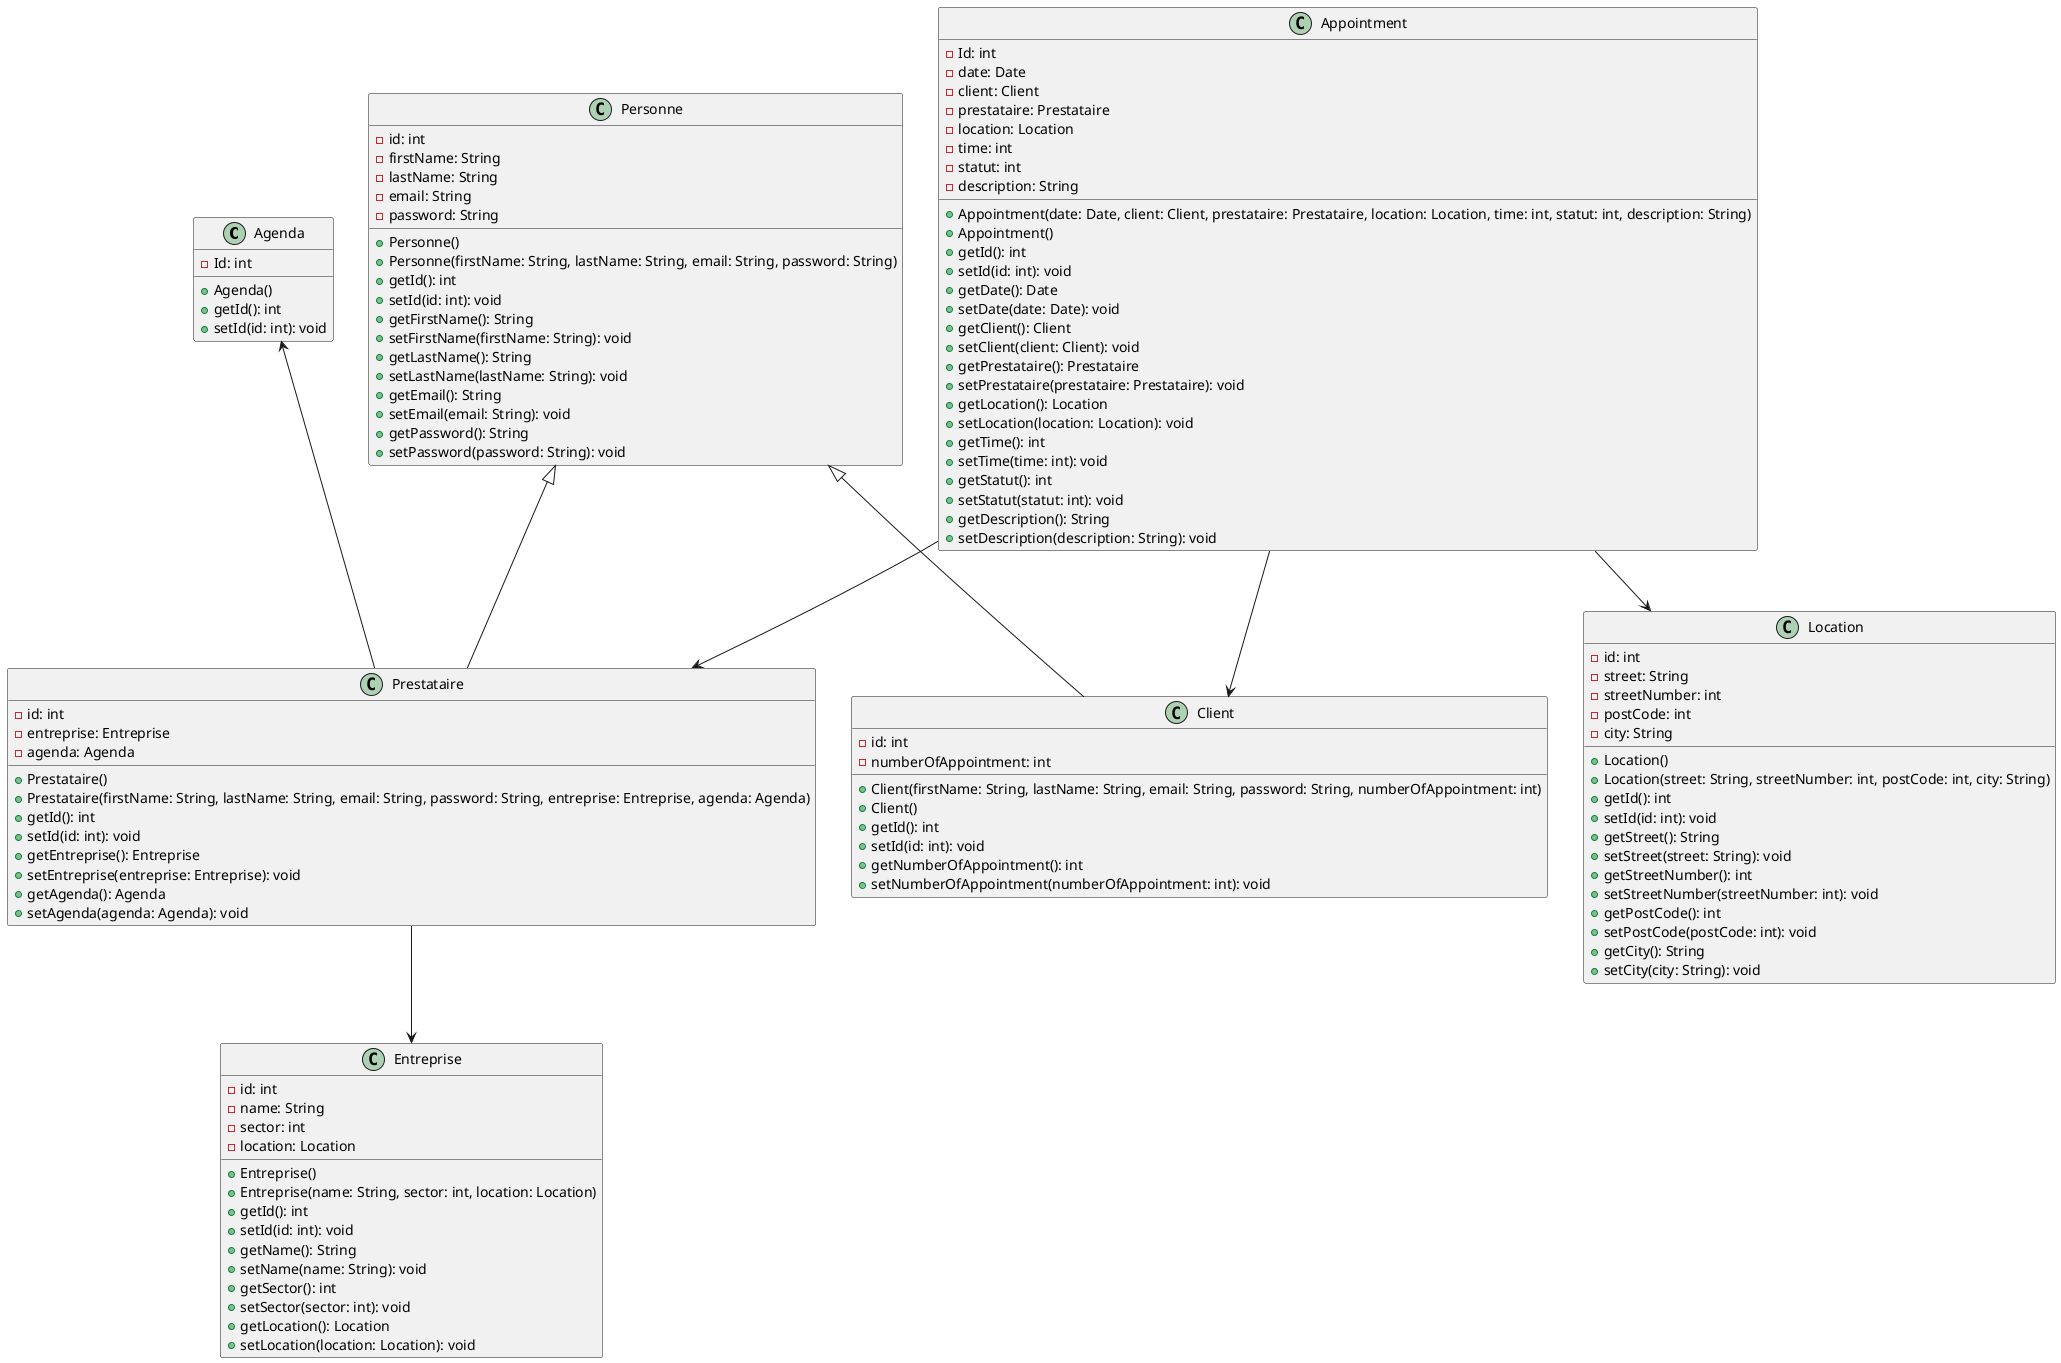 @startuml
class Agenda [[java:jpa.objects.Agenda]] {
	-Id: int
	+Agenda()
	+getId(): int
	+setId(id: int): void
}


class Location [[java:jpa.objects.Location]] {
	-id: int
	-street: String
	-streetNumber: int
	-postCode: int
	-city: String
	+Location()
	+Location(street: String, streetNumber: int, postCode: int, city: String)
	+getId(): int
	+setId(id: int): void
	+getStreet(): String
	+setStreet(street: String): void
	+getStreetNumber(): int
	+setStreetNumber(streetNumber: int): void
	+getPostCode(): int
	+setPostCode(postCode: int): void
	+getCity(): String
	+setCity(city: String): void
}

class Appointment [[java:jpa.objects.Appointment]] {
	-Id: int
	-date: Date
	-client: Client
	-prestataire: Prestataire
	-location: Location
	-time: int
	-statut: int
	-description: String
	+Appointment(date: Date, client: Client, prestataire: Prestataire, location: Location, time: int, statut: int, description: String)
	+Appointment()
	+getId(): int
	+setId(id: int): void
	+getDate(): Date
	+setDate(date: Date): void
	+getClient(): Client
	+setClient(client: Client): void
	+getPrestataire(): Prestataire
	+setPrestataire(prestataire: Prestataire): void
	+getLocation(): Location
	+setLocation(location: Location): void
	+getTime(): int
	+setTime(time: int): void
	+getStatut(): int
	+setStatut(statut: int): void
	+getDescription(): String
	+setDescription(description: String): void
}

class Entreprise [[java:jpa.objects.Entreprise]] {
	-id: int
	-name: String
	-sector: int
	-location: Location
	+Entreprise()
	+Entreprise(name: String, sector: int, location: Location)
	+getId(): int
	+setId(id: int): void
	+getName(): String
	+setName(name: String): void
	+getSector(): int
	+setSector(sector: int): void
	+getLocation(): Location
	+setLocation(location: Location): void
}

class Prestataire [[java:jpa.objects.Prestataire]] {
	-id: int
	-entreprise: Entreprise
	-agenda: Agenda
	+Prestataire()
	+Prestataire(firstName: String, lastName: String, email: String, password: String, entreprise: Entreprise, agenda: Agenda)
	+getId(): int
	+setId(id: int): void
	+getEntreprise(): Entreprise
	+setEntreprise(entreprise: Entreprise): void
	+getAgenda(): Agenda
	+setAgenda(agenda: Agenda): void
}
class Personne {
}
Personne <|-- Prestataire

class Client [[java:jpa.objects.Client]] {
	-id: int
	-numberOfAppointment: int
	+Client(firstName: String, lastName: String, email: String, password: String, numberOfAppointment: int)
	+Client()
	+getId(): int
	+setId(id: int): void
	+getNumberOfAppointment(): int
	+setNumberOfAppointment(numberOfAppointment: int): void
}
class Personne {
}
Personne <|-- Client

class Personne [[java:jpa.objects.Personne]] {
	-id: int
	-firstName: String
	-lastName: String
	-email: String
	-password: String
	+Personne()
	+Personne(firstName: String, lastName: String, email: String, password: String)
	+getId(): int
	+setId(id: int): void
	+getFirstName(): String
	+setFirstName(firstName: String): void
	+getLastName(): String
	+setLastName(lastName: String): void
	+getEmail(): String
	+setEmail(email: String): void
	+getPassword(): String
	+setPassword(password: String): void
}

Agenda <-- Prestataire
Prestataire --> Entreprise

Appointment --> Client
Appointment --> Prestataire
Appointment --> Location

@enduml